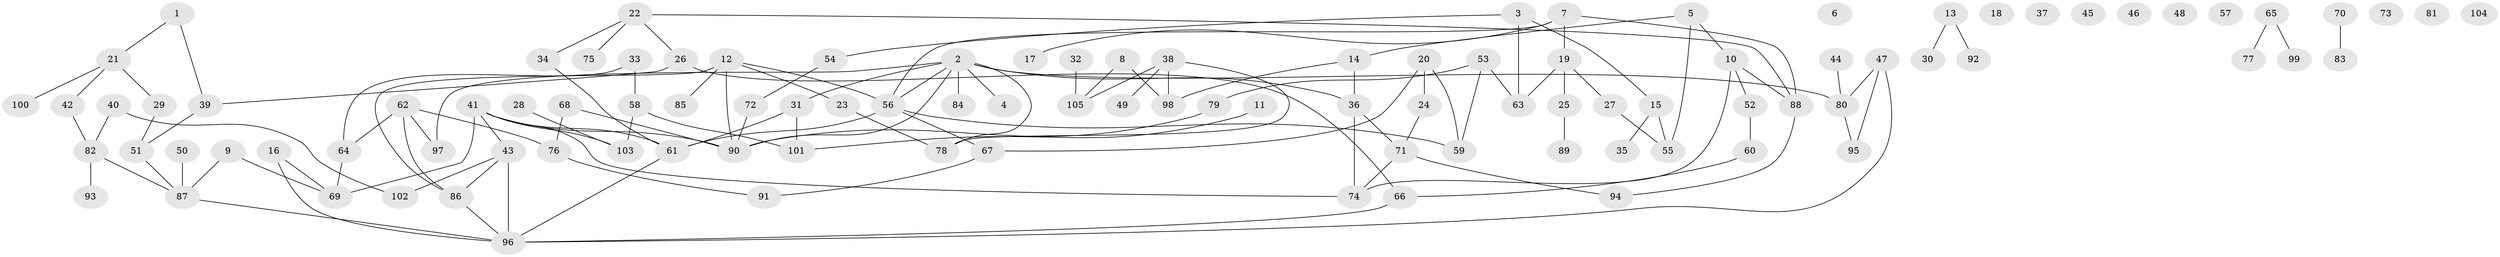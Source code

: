 // Generated by graph-tools (version 1.1) at 2025/25/03/09/25 03:25:17]
// undirected, 105 vertices, 129 edges
graph export_dot {
graph [start="1"]
  node [color=gray90,style=filled];
  1;
  2;
  3;
  4;
  5;
  6;
  7;
  8;
  9;
  10;
  11;
  12;
  13;
  14;
  15;
  16;
  17;
  18;
  19;
  20;
  21;
  22;
  23;
  24;
  25;
  26;
  27;
  28;
  29;
  30;
  31;
  32;
  33;
  34;
  35;
  36;
  37;
  38;
  39;
  40;
  41;
  42;
  43;
  44;
  45;
  46;
  47;
  48;
  49;
  50;
  51;
  52;
  53;
  54;
  55;
  56;
  57;
  58;
  59;
  60;
  61;
  62;
  63;
  64;
  65;
  66;
  67;
  68;
  69;
  70;
  71;
  72;
  73;
  74;
  75;
  76;
  77;
  78;
  79;
  80;
  81;
  82;
  83;
  84;
  85;
  86;
  87;
  88;
  89;
  90;
  91;
  92;
  93;
  94;
  95;
  96;
  97;
  98;
  99;
  100;
  101;
  102;
  103;
  104;
  105;
  1 -- 21;
  1 -- 39;
  2 -- 4;
  2 -- 31;
  2 -- 36;
  2 -- 56;
  2 -- 78;
  2 -- 80;
  2 -- 84;
  2 -- 90;
  2 -- 97;
  3 -- 15;
  3 -- 54;
  3 -- 63;
  5 -- 10;
  5 -- 14;
  5 -- 55;
  7 -- 17;
  7 -- 19;
  7 -- 56;
  7 -- 88;
  8 -- 98;
  8 -- 105;
  9 -- 69;
  9 -- 87;
  10 -- 52;
  10 -- 74;
  10 -- 88;
  11 -- 101;
  12 -- 23;
  12 -- 56;
  12 -- 85;
  12 -- 86;
  12 -- 90;
  13 -- 30;
  13 -- 92;
  14 -- 36;
  14 -- 98;
  15 -- 35;
  15 -- 55;
  16 -- 69;
  16 -- 96;
  19 -- 25;
  19 -- 27;
  19 -- 63;
  20 -- 24;
  20 -- 59;
  20 -- 67;
  21 -- 29;
  21 -- 42;
  21 -- 100;
  22 -- 26;
  22 -- 34;
  22 -- 75;
  22 -- 88;
  23 -- 78;
  24 -- 71;
  25 -- 89;
  26 -- 39;
  26 -- 66;
  27 -- 55;
  28 -- 103;
  29 -- 51;
  31 -- 61;
  31 -- 101;
  32 -- 105;
  33 -- 58;
  33 -- 64;
  34 -- 61;
  36 -- 71;
  36 -- 74;
  38 -- 49;
  38 -- 78;
  38 -- 98;
  38 -- 105;
  39 -- 51;
  40 -- 82;
  40 -- 102;
  41 -- 43;
  41 -- 61;
  41 -- 69;
  41 -- 74;
  41 -- 90;
  41 -- 103;
  42 -- 82;
  43 -- 86;
  43 -- 96;
  43 -- 102;
  44 -- 80;
  47 -- 80;
  47 -- 95;
  47 -- 96;
  50 -- 87;
  51 -- 87;
  52 -- 60;
  53 -- 59;
  53 -- 63;
  53 -- 79;
  54 -- 72;
  56 -- 59;
  56 -- 61;
  56 -- 67;
  58 -- 101;
  58 -- 103;
  60 -- 66;
  61 -- 96;
  62 -- 64;
  62 -- 76;
  62 -- 86;
  62 -- 97;
  64 -- 69;
  65 -- 77;
  65 -- 99;
  66 -- 96;
  67 -- 91;
  68 -- 76;
  68 -- 90;
  70 -- 83;
  71 -- 74;
  71 -- 94;
  72 -- 90;
  76 -- 91;
  79 -- 90;
  80 -- 95;
  82 -- 87;
  82 -- 93;
  86 -- 96;
  87 -- 96;
  88 -- 94;
}
